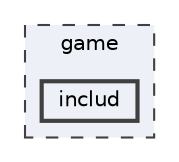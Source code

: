 digraph "game/includ"
{
 // LATEX_PDF_SIZE
  bgcolor="transparent";
  edge [fontname=Helvetica,fontsize=10,labelfontname=Helvetica,labelfontsize=10];
  node [fontname=Helvetica,fontsize=10,shape=box,height=0.2,width=0.4];
  compound=true
  subgraph clusterdir_37c6514aeece95293041e34c0f2e0784 {
    graph [ bgcolor="#edf0f7", pencolor="grey25", label="game", fontname=Helvetica,fontsize=10 style="filled,dashed", URL="dir_37c6514aeece95293041e34c0f2e0784.html",tooltip=""]
  dir_65fd23451c8f71716644f168241aca7d [label="includ", fillcolor="#edf0f7", color="grey25", style="filled,bold", URL="dir_65fd23451c8f71716644f168241aca7d.html",tooltip=""];
  }
}
